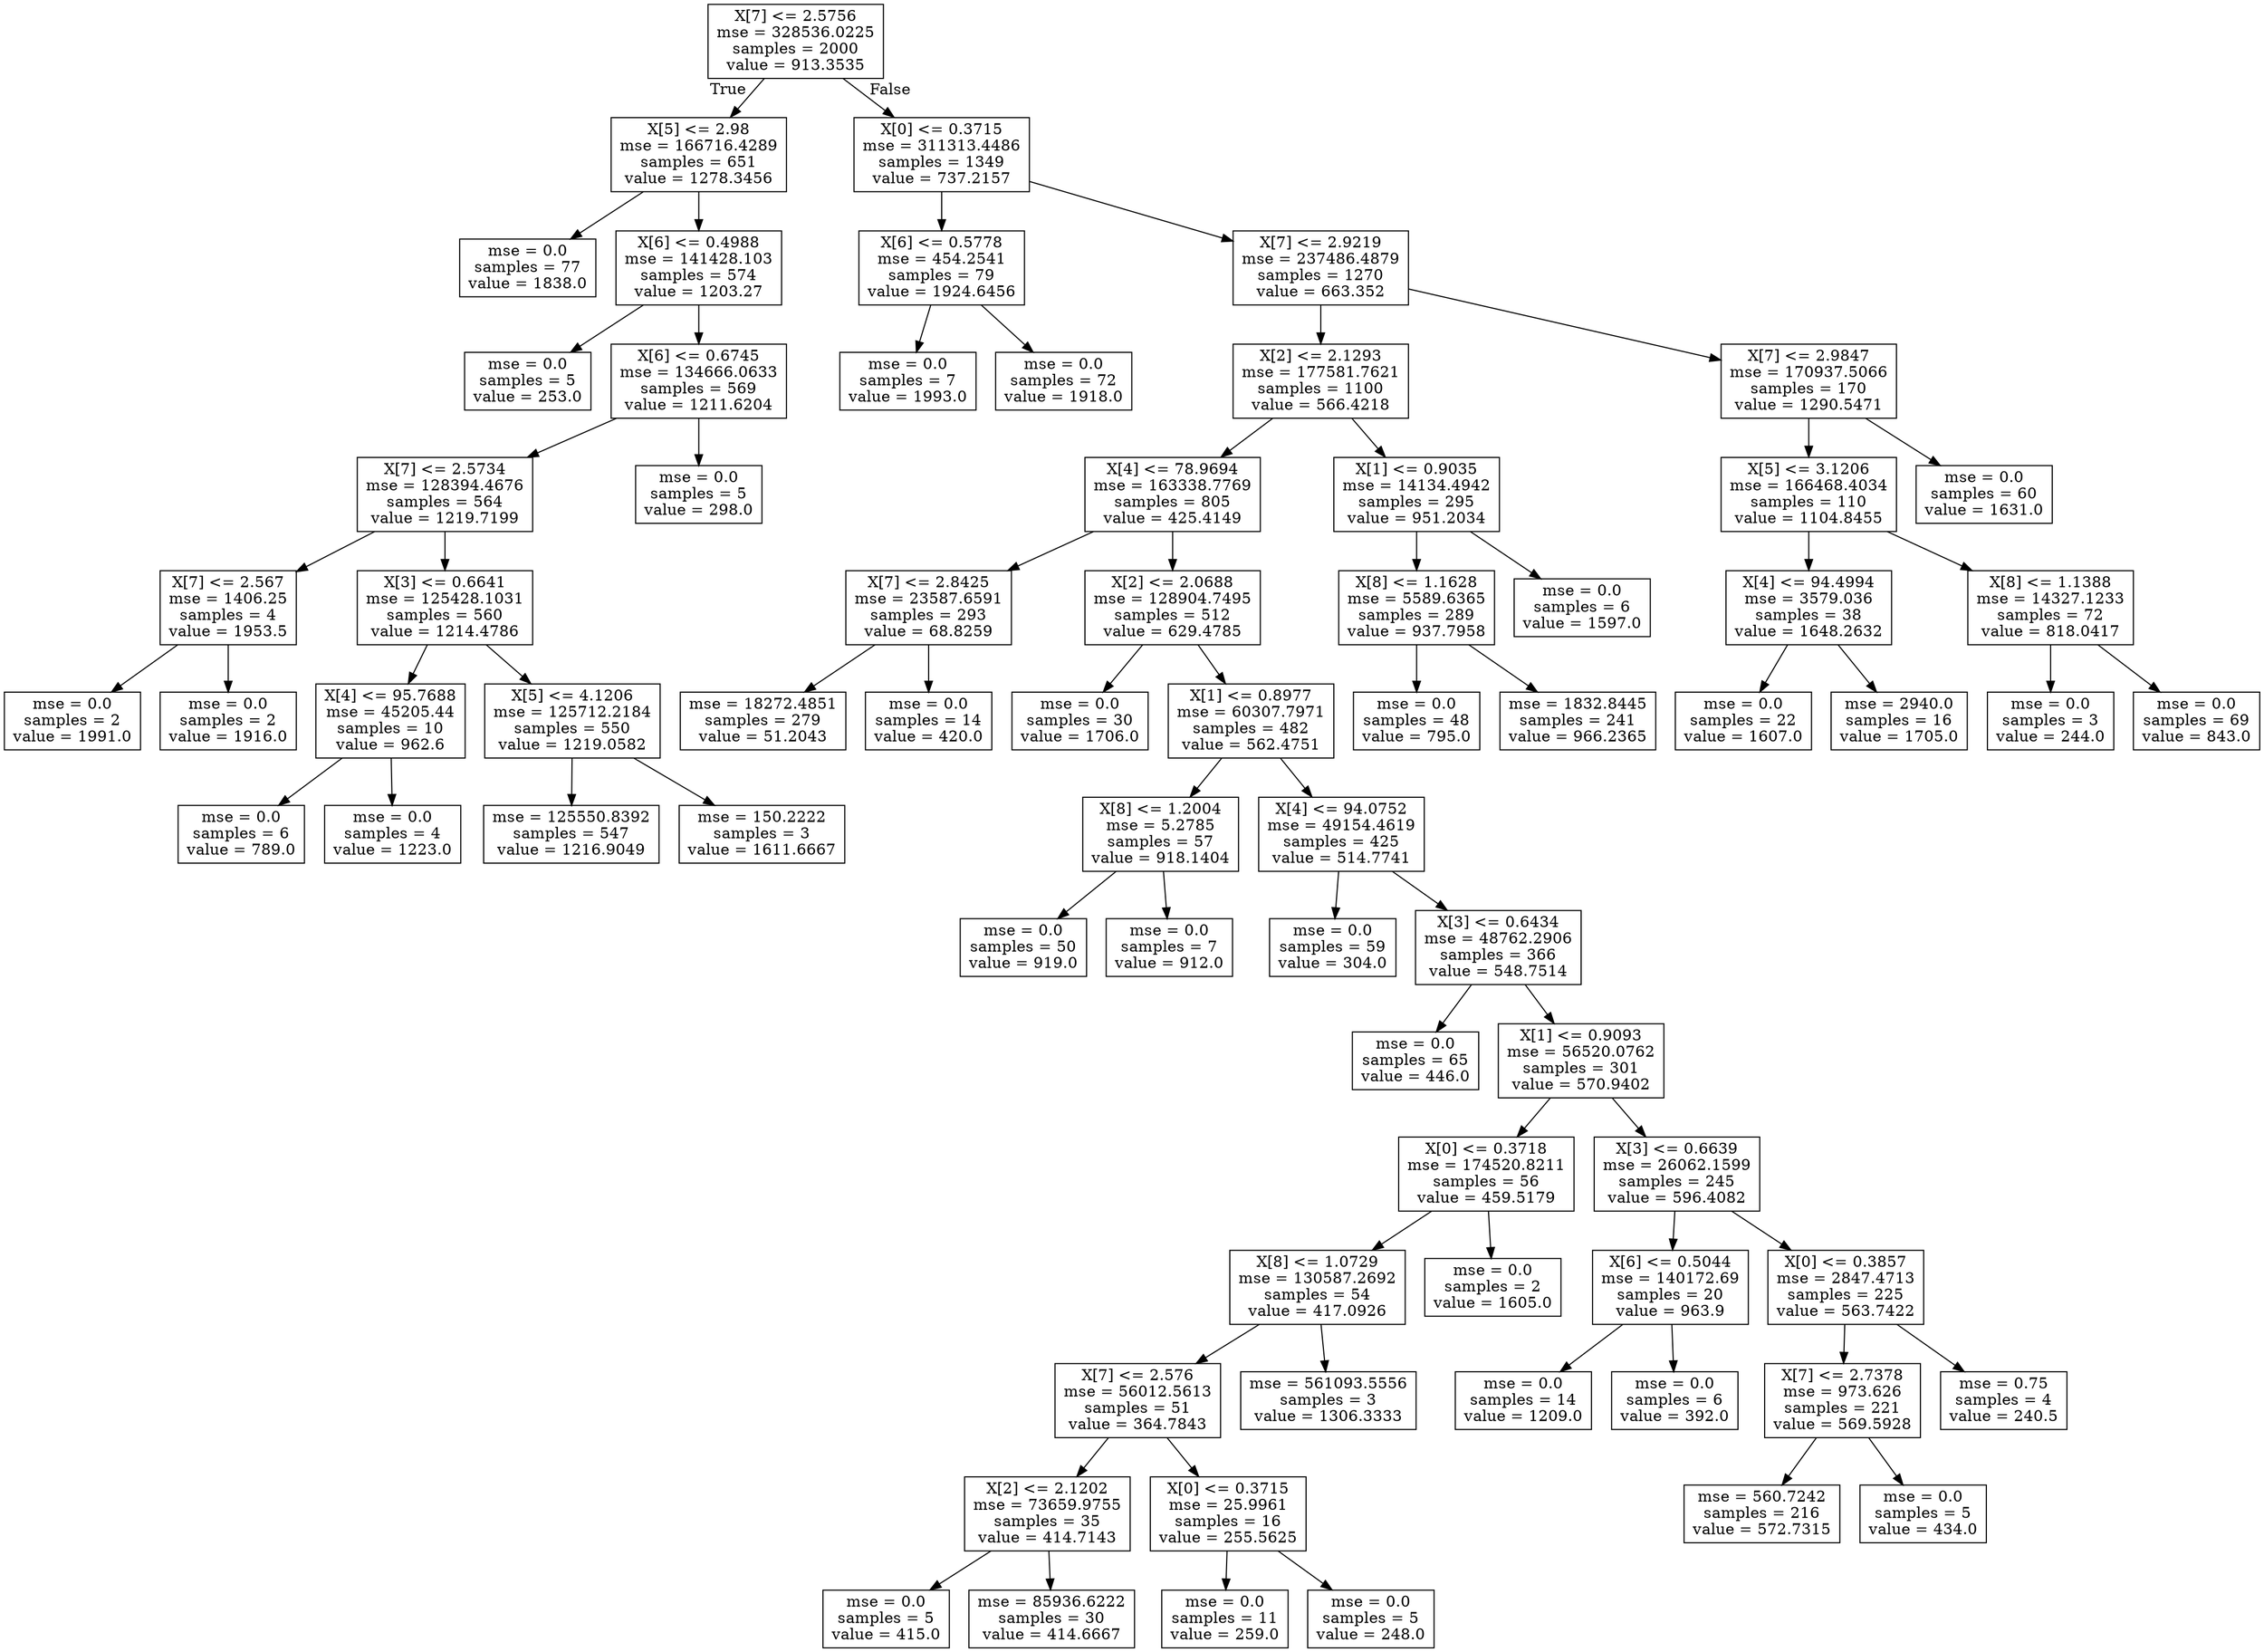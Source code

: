 digraph Tree {
node [shape=box] ;
0 [label="X[7] <= 2.5756\nmse = 328536.0225\nsamples = 2000\nvalue = 913.3535"] ;
1 [label="X[5] <= 2.98\nmse = 166716.4289\nsamples = 651\nvalue = 1278.3456"] ;
0 -> 1 [labeldistance=2.5, labelangle=45, headlabel="True"] ;
2 [label="mse = 0.0\nsamples = 77\nvalue = 1838.0"] ;
1 -> 2 ;
3 [label="X[6] <= 0.4988\nmse = 141428.103\nsamples = 574\nvalue = 1203.27"] ;
1 -> 3 ;
4 [label="mse = 0.0\nsamples = 5\nvalue = 253.0"] ;
3 -> 4 ;
5 [label="X[6] <= 0.6745\nmse = 134666.0633\nsamples = 569\nvalue = 1211.6204"] ;
3 -> 5 ;
6 [label="X[7] <= 2.5734\nmse = 128394.4676\nsamples = 564\nvalue = 1219.7199"] ;
5 -> 6 ;
7 [label="X[7] <= 2.567\nmse = 1406.25\nsamples = 4\nvalue = 1953.5"] ;
6 -> 7 ;
8 [label="mse = 0.0\nsamples = 2\nvalue = 1991.0"] ;
7 -> 8 ;
9 [label="mse = 0.0\nsamples = 2\nvalue = 1916.0"] ;
7 -> 9 ;
10 [label="X[3] <= 0.6641\nmse = 125428.1031\nsamples = 560\nvalue = 1214.4786"] ;
6 -> 10 ;
11 [label="X[4] <= 95.7688\nmse = 45205.44\nsamples = 10\nvalue = 962.6"] ;
10 -> 11 ;
12 [label="mse = 0.0\nsamples = 6\nvalue = 789.0"] ;
11 -> 12 ;
13 [label="mse = 0.0\nsamples = 4\nvalue = 1223.0"] ;
11 -> 13 ;
14 [label="X[5] <= 4.1206\nmse = 125712.2184\nsamples = 550\nvalue = 1219.0582"] ;
10 -> 14 ;
15 [label="mse = 125550.8392\nsamples = 547\nvalue = 1216.9049"] ;
14 -> 15 ;
16 [label="mse = 150.2222\nsamples = 3\nvalue = 1611.6667"] ;
14 -> 16 ;
17 [label="mse = 0.0\nsamples = 5\nvalue = 298.0"] ;
5 -> 17 ;
18 [label="X[0] <= 0.3715\nmse = 311313.4486\nsamples = 1349\nvalue = 737.2157"] ;
0 -> 18 [labeldistance=2.5, labelangle=-45, headlabel="False"] ;
19 [label="X[6] <= 0.5778\nmse = 454.2541\nsamples = 79\nvalue = 1924.6456"] ;
18 -> 19 ;
20 [label="mse = 0.0\nsamples = 7\nvalue = 1993.0"] ;
19 -> 20 ;
21 [label="mse = 0.0\nsamples = 72\nvalue = 1918.0"] ;
19 -> 21 ;
22 [label="X[7] <= 2.9219\nmse = 237486.4879\nsamples = 1270\nvalue = 663.352"] ;
18 -> 22 ;
23 [label="X[2] <= 2.1293\nmse = 177581.7621\nsamples = 1100\nvalue = 566.4218"] ;
22 -> 23 ;
24 [label="X[4] <= 78.9694\nmse = 163338.7769\nsamples = 805\nvalue = 425.4149"] ;
23 -> 24 ;
25 [label="X[7] <= 2.8425\nmse = 23587.6591\nsamples = 293\nvalue = 68.8259"] ;
24 -> 25 ;
26 [label="mse = 18272.4851\nsamples = 279\nvalue = 51.2043"] ;
25 -> 26 ;
27 [label="mse = 0.0\nsamples = 14\nvalue = 420.0"] ;
25 -> 27 ;
28 [label="X[2] <= 2.0688\nmse = 128904.7495\nsamples = 512\nvalue = 629.4785"] ;
24 -> 28 ;
29 [label="mse = 0.0\nsamples = 30\nvalue = 1706.0"] ;
28 -> 29 ;
30 [label="X[1] <= 0.8977\nmse = 60307.7971\nsamples = 482\nvalue = 562.4751"] ;
28 -> 30 ;
31 [label="X[8] <= 1.2004\nmse = 5.2785\nsamples = 57\nvalue = 918.1404"] ;
30 -> 31 ;
32 [label="mse = 0.0\nsamples = 50\nvalue = 919.0"] ;
31 -> 32 ;
33 [label="mse = 0.0\nsamples = 7\nvalue = 912.0"] ;
31 -> 33 ;
34 [label="X[4] <= 94.0752\nmse = 49154.4619\nsamples = 425\nvalue = 514.7741"] ;
30 -> 34 ;
35 [label="mse = 0.0\nsamples = 59\nvalue = 304.0"] ;
34 -> 35 ;
36 [label="X[3] <= 0.6434\nmse = 48762.2906\nsamples = 366\nvalue = 548.7514"] ;
34 -> 36 ;
37 [label="mse = 0.0\nsamples = 65\nvalue = 446.0"] ;
36 -> 37 ;
38 [label="X[1] <= 0.9093\nmse = 56520.0762\nsamples = 301\nvalue = 570.9402"] ;
36 -> 38 ;
39 [label="X[0] <= 0.3718\nmse = 174520.8211\nsamples = 56\nvalue = 459.5179"] ;
38 -> 39 ;
40 [label="X[8] <= 1.0729\nmse = 130587.2692\nsamples = 54\nvalue = 417.0926"] ;
39 -> 40 ;
41 [label="X[7] <= 2.576\nmse = 56012.5613\nsamples = 51\nvalue = 364.7843"] ;
40 -> 41 ;
42 [label="X[2] <= 2.1202\nmse = 73659.9755\nsamples = 35\nvalue = 414.7143"] ;
41 -> 42 ;
43 [label="mse = 0.0\nsamples = 5\nvalue = 415.0"] ;
42 -> 43 ;
44 [label="mse = 85936.6222\nsamples = 30\nvalue = 414.6667"] ;
42 -> 44 ;
45 [label="X[0] <= 0.3715\nmse = 25.9961\nsamples = 16\nvalue = 255.5625"] ;
41 -> 45 ;
46 [label="mse = 0.0\nsamples = 11\nvalue = 259.0"] ;
45 -> 46 ;
47 [label="mse = 0.0\nsamples = 5\nvalue = 248.0"] ;
45 -> 47 ;
48 [label="mse = 561093.5556\nsamples = 3\nvalue = 1306.3333"] ;
40 -> 48 ;
49 [label="mse = 0.0\nsamples = 2\nvalue = 1605.0"] ;
39 -> 49 ;
50 [label="X[3] <= 0.6639\nmse = 26062.1599\nsamples = 245\nvalue = 596.4082"] ;
38 -> 50 ;
51 [label="X[6] <= 0.5044\nmse = 140172.69\nsamples = 20\nvalue = 963.9"] ;
50 -> 51 ;
52 [label="mse = 0.0\nsamples = 14\nvalue = 1209.0"] ;
51 -> 52 ;
53 [label="mse = 0.0\nsamples = 6\nvalue = 392.0"] ;
51 -> 53 ;
54 [label="X[0] <= 0.3857\nmse = 2847.4713\nsamples = 225\nvalue = 563.7422"] ;
50 -> 54 ;
55 [label="X[7] <= 2.7378\nmse = 973.626\nsamples = 221\nvalue = 569.5928"] ;
54 -> 55 ;
56 [label="mse = 560.7242\nsamples = 216\nvalue = 572.7315"] ;
55 -> 56 ;
57 [label="mse = 0.0\nsamples = 5\nvalue = 434.0"] ;
55 -> 57 ;
58 [label="mse = 0.75\nsamples = 4\nvalue = 240.5"] ;
54 -> 58 ;
59 [label="X[1] <= 0.9035\nmse = 14134.4942\nsamples = 295\nvalue = 951.2034"] ;
23 -> 59 ;
60 [label="X[8] <= 1.1628\nmse = 5589.6365\nsamples = 289\nvalue = 937.7958"] ;
59 -> 60 ;
61 [label="mse = 0.0\nsamples = 48\nvalue = 795.0"] ;
60 -> 61 ;
62 [label="mse = 1832.8445\nsamples = 241\nvalue = 966.2365"] ;
60 -> 62 ;
63 [label="mse = 0.0\nsamples = 6\nvalue = 1597.0"] ;
59 -> 63 ;
64 [label="X[7] <= 2.9847\nmse = 170937.5066\nsamples = 170\nvalue = 1290.5471"] ;
22 -> 64 ;
65 [label="X[5] <= 3.1206\nmse = 166468.4034\nsamples = 110\nvalue = 1104.8455"] ;
64 -> 65 ;
66 [label="X[4] <= 94.4994\nmse = 3579.036\nsamples = 38\nvalue = 1648.2632"] ;
65 -> 66 ;
67 [label="mse = 0.0\nsamples = 22\nvalue = 1607.0"] ;
66 -> 67 ;
68 [label="mse = 2940.0\nsamples = 16\nvalue = 1705.0"] ;
66 -> 68 ;
69 [label="X[8] <= 1.1388\nmse = 14327.1233\nsamples = 72\nvalue = 818.0417"] ;
65 -> 69 ;
70 [label="mse = 0.0\nsamples = 3\nvalue = 244.0"] ;
69 -> 70 ;
71 [label="mse = 0.0\nsamples = 69\nvalue = 843.0"] ;
69 -> 71 ;
72 [label="mse = 0.0\nsamples = 60\nvalue = 1631.0"] ;
64 -> 72 ;
}
